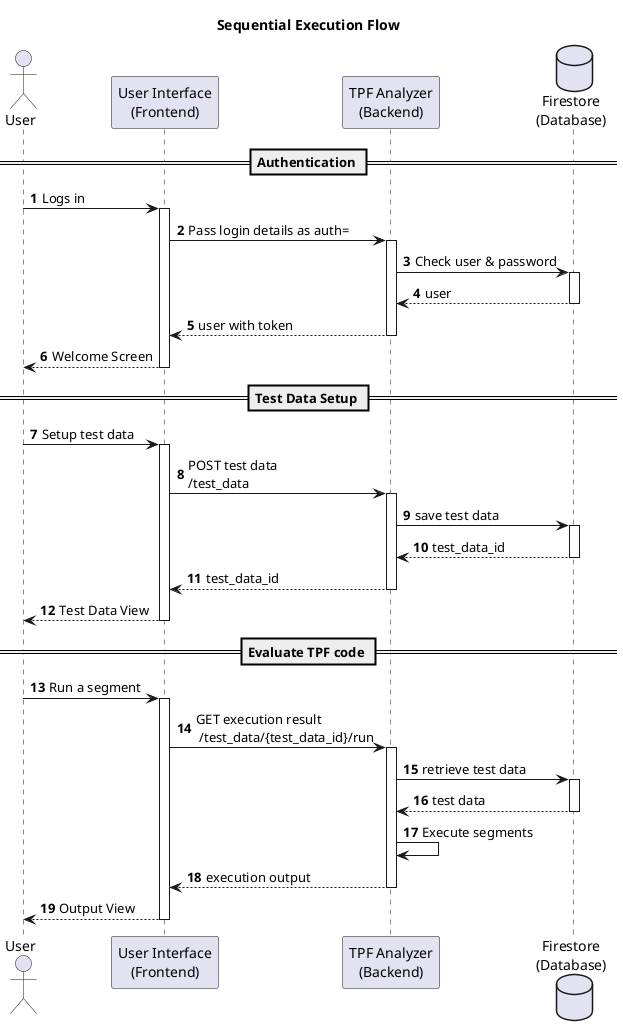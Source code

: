 @startuml
title Sequential Execution Flow
skinparam backgroundColor white

actor User
participant "User Interface\n(Frontend)" as Frontend
participant "TPF Analyzer\n(Backend)" as Backend
database "Firestore\n(Database)" as Firestore

autonumber

== Authentication ==
User -> Frontend ++ : Logs in
    Frontend -> Backend ++ : Pass login details as auth=
        Backend -> Firestore ++ : Check user & password
        return user
    return user with token
return Welcome Screen

== Test Data Setup ==
User -> Frontend ++ : Setup test data
    Frontend -> Backend ++ : POST test data \n/test_data
        Backend -> Firestore ++ : save test data
        return test_data_id
    return test_data_id
return Test Data View

== Evaluate TPF code ==
User -> Frontend ++ : Run a segment
    Frontend -> Backend ++ : GET execution result \n /test_data/{test_data_id}/run
    Backend -> Firestore ++ : retrieve test data
    return test data
    Backend -> Backend : Execute segments
    return execution output
return Output View

@enduml